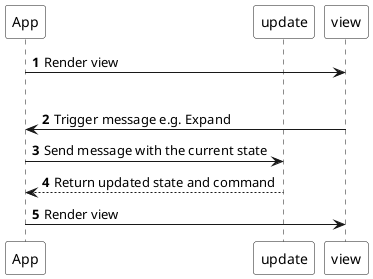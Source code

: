 @startuml
autonumber
participant App #white
participant update #white
participant view #white

App -> view : Render view
|||
view -> App : Trigger message e.g. Expand
App -> update : Send message with the current state
update --> App : Return updated state and command
App -> view : Render view
@enduml
